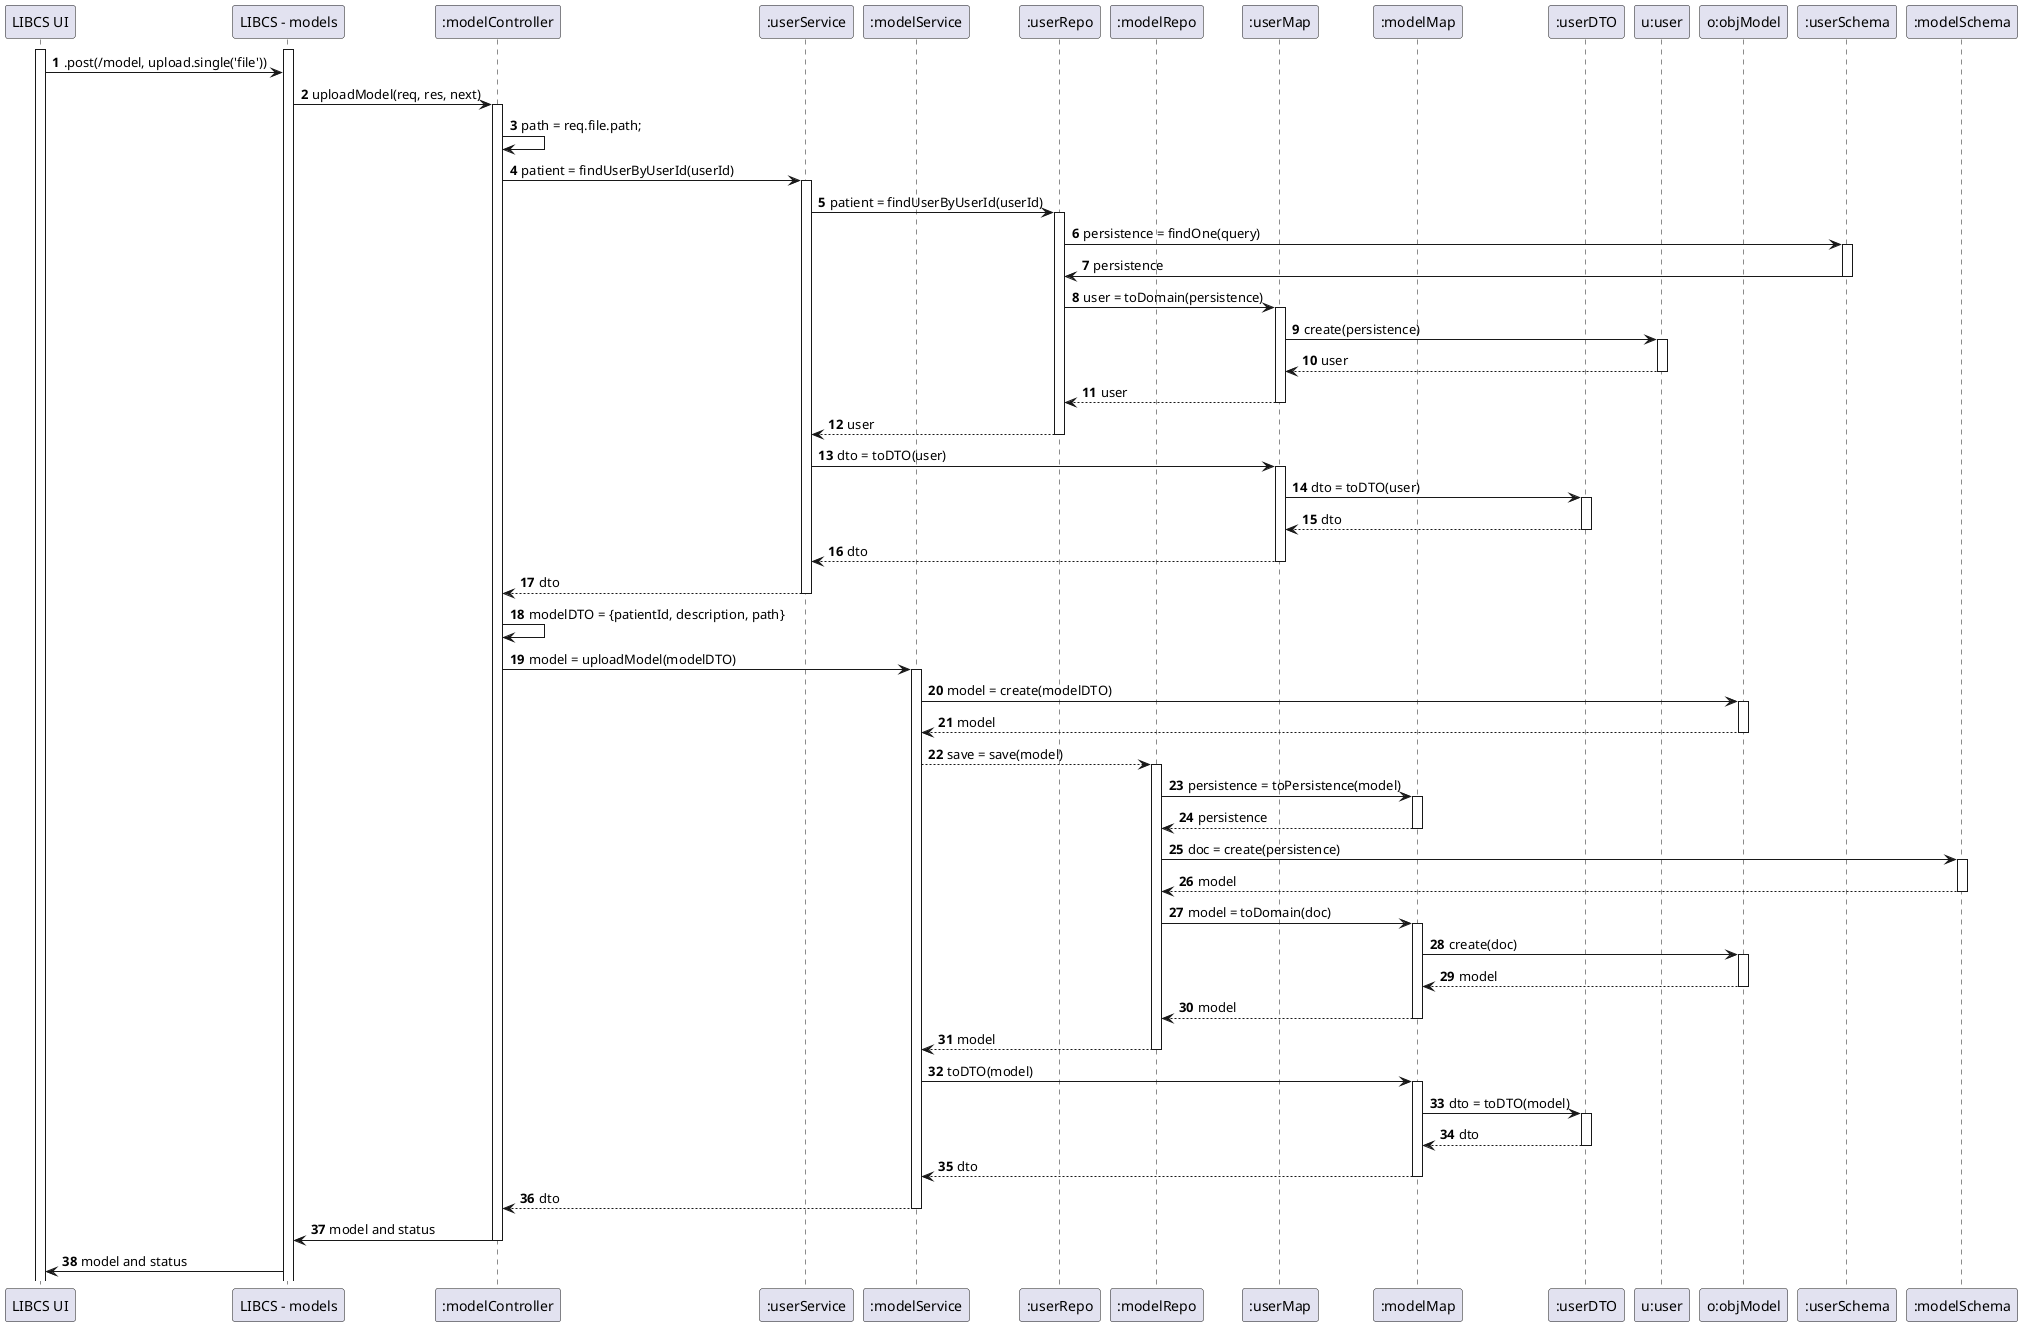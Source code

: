 @startuml

autonumber
participant "LIBCS UI" as UI
participant "LIBCS - models" as API
participant ":modelController" as BC
participant ":userService" as BS
participant ":modelService" as MS
participant ":userRepo" as BR
participant ":modelRepo" as MR
participant ":userMap" as BM
participant ":modelMap" as MM
participant ":userDTO" as DTO
participant "u:user" as B
participant "o:objModel" as M
participant ":userSchema" as BSchema
participant ":modelSchema" as MSchema


activate UI
activate API
UI -> API : .post(/model, upload.single('file'))
API -> BC : uploadModel(req, res, next)
activate BC
BC -> BC : path = req.file.path;
BC -> BS : patient = findUserByUserId(userId)
activate BS
BS -> BR : patient = findUserByUserId(userId)
activate BR
BR -> BSchema : persistence = findOne(query)
activate BSchema
BSchema -> BR : persistence
deactivate BSchema
BR -> BM : user = toDomain(persistence)
activate BM
BM -> B : create(persistence)
activate B
B --> BM : user
deactivate B
BM --> BR : user
deactivate BM
BR --> BS : user
deactivate BR
BS -> BM : dto = toDTO(user)
activate BM
BM -> DTO : dto = toDTO(user)
activate DTO
DTO --> BM : dto
deactivate DTO
BM --> BS : dto
deactivate BM
BS --> BC : dto
deactivate BS
BC -> BC : modelDTO = {patientId, description, path}
BC -> MS : model = uploadModel(modelDTO)
activate MS
MS -> M : model = create(modelDTO)
activate M
M --> MS : model
deactivate M
MS --> MR : save = save(model)
activate MR
MR -> MM : persistence = toPersistence(model)
activate MM
MM --> MR : persistence
deactivate MM
MR -> MSchema: doc = create(persistence)
activate MSchema
MSchema --> MR : model
deactivate MSchema
MR -> MM : model = toDomain(doc)
activate MM
MM -> M : create(doc)
activate M
M --> MM : model
deactivate M
MM --> MR : model
deactivate MM
MR --> MS : model
deactivate MR
MS -> MM : toDTO(model)
activate MM
MM -> DTO : dto = toDTO(model)
activate DTO
DTO --> MM : dto
deactivate DTO
MM --> MS : dto
deactivate MM
MS --> BC : dto
deactivate MS
BC -> API : model and status
deactivate BC
API -> UI : model and status


@enduml